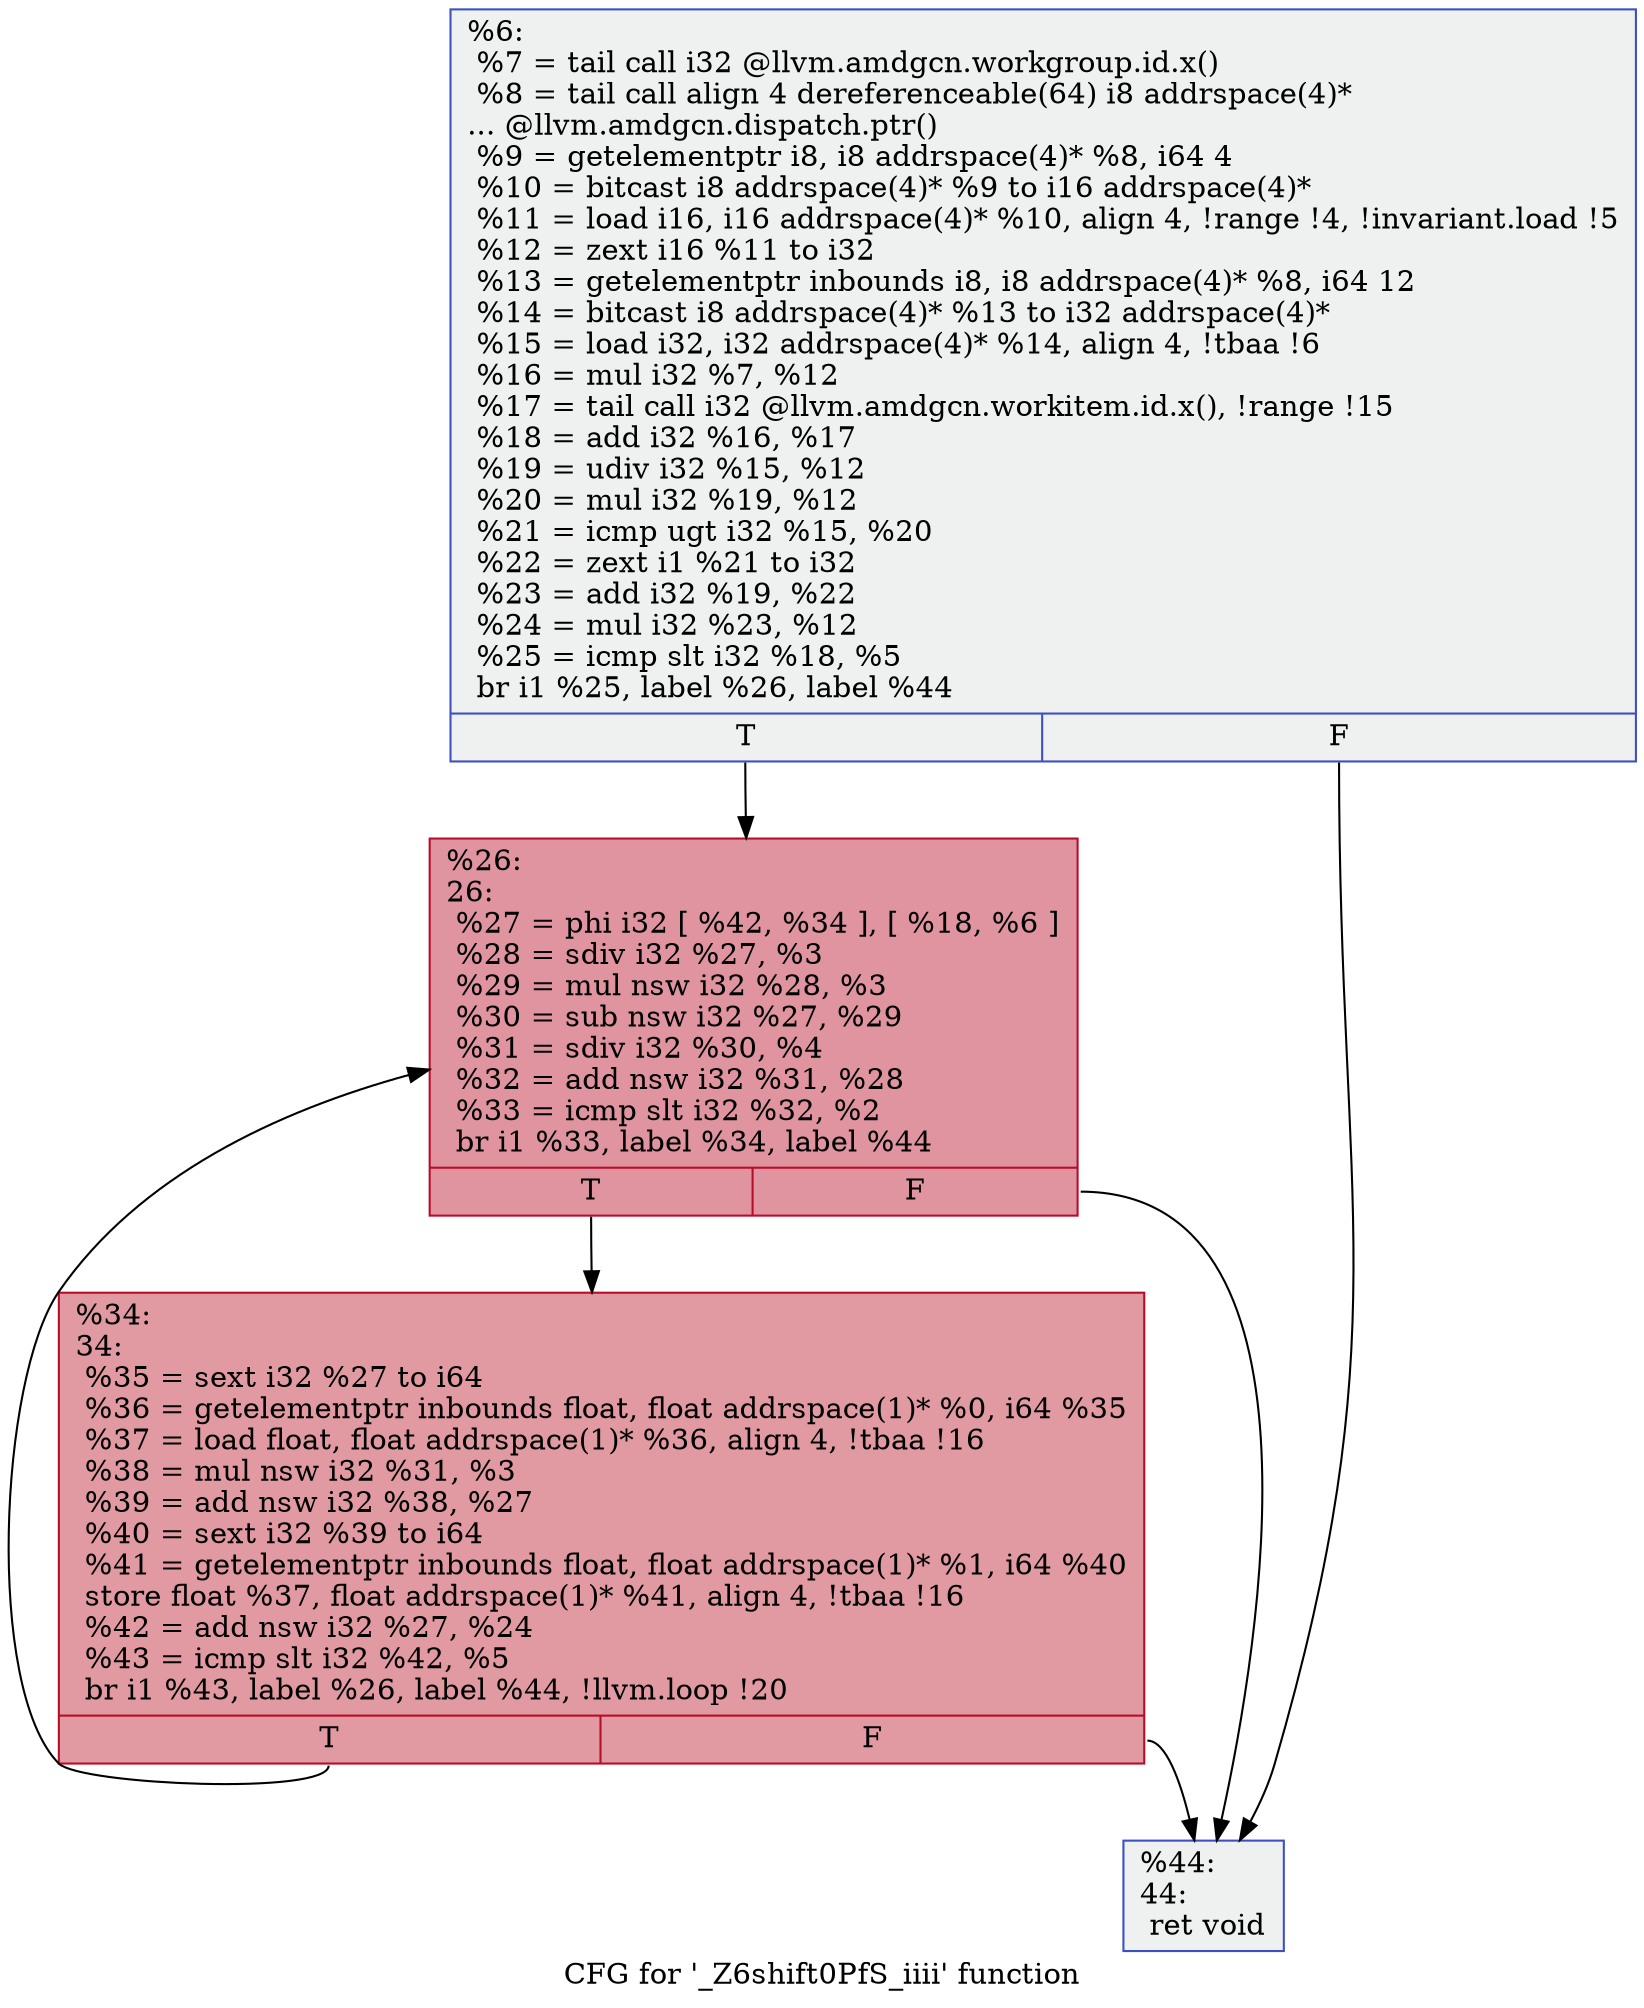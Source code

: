 digraph "CFG for '_Z6shift0PfS_iiii' function" {
	label="CFG for '_Z6shift0PfS_iiii' function";

	Node0x5fe65b0 [shape=record,color="#3d50c3ff", style=filled, fillcolor="#dbdcde70",label="{%6:\l  %7 = tail call i32 @llvm.amdgcn.workgroup.id.x()\l  %8 = tail call align 4 dereferenceable(64) i8 addrspace(4)*\l... @llvm.amdgcn.dispatch.ptr()\l  %9 = getelementptr i8, i8 addrspace(4)* %8, i64 4\l  %10 = bitcast i8 addrspace(4)* %9 to i16 addrspace(4)*\l  %11 = load i16, i16 addrspace(4)* %10, align 4, !range !4, !invariant.load !5\l  %12 = zext i16 %11 to i32\l  %13 = getelementptr inbounds i8, i8 addrspace(4)* %8, i64 12\l  %14 = bitcast i8 addrspace(4)* %13 to i32 addrspace(4)*\l  %15 = load i32, i32 addrspace(4)* %14, align 4, !tbaa !6\l  %16 = mul i32 %7, %12\l  %17 = tail call i32 @llvm.amdgcn.workitem.id.x(), !range !15\l  %18 = add i32 %16, %17\l  %19 = udiv i32 %15, %12\l  %20 = mul i32 %19, %12\l  %21 = icmp ugt i32 %15, %20\l  %22 = zext i1 %21 to i32\l  %23 = add i32 %19, %22\l  %24 = mul i32 %23, %12\l  %25 = icmp slt i32 %18, %5\l  br i1 %25, label %26, label %44\l|{<s0>T|<s1>F}}"];
	Node0x5fe65b0:s0 -> Node0x5fe8b40;
	Node0x5fe65b0:s1 -> Node0x5fe8bd0;
	Node0x5fe8b40 [shape=record,color="#b70d28ff", style=filled, fillcolor="#b70d2870",label="{%26:\l26:                                               \l  %27 = phi i32 [ %42, %34 ], [ %18, %6 ]\l  %28 = sdiv i32 %27, %3\l  %29 = mul nsw i32 %28, %3\l  %30 = sub nsw i32 %27, %29\l  %31 = sdiv i32 %30, %4\l  %32 = add nsw i32 %31, %28\l  %33 = icmp slt i32 %32, %2\l  br i1 %33, label %34, label %44\l|{<s0>T|<s1>F}}"];
	Node0x5fe8b40:s0 -> Node0x5fe8d10;
	Node0x5fe8b40:s1 -> Node0x5fe8bd0;
	Node0x5fe8d10 [shape=record,color="#b70d28ff", style=filled, fillcolor="#bb1b2c70",label="{%34:\l34:                                               \l  %35 = sext i32 %27 to i64\l  %36 = getelementptr inbounds float, float addrspace(1)* %0, i64 %35\l  %37 = load float, float addrspace(1)* %36, align 4, !tbaa !16\l  %38 = mul nsw i32 %31, %3\l  %39 = add nsw i32 %38, %27\l  %40 = sext i32 %39 to i64\l  %41 = getelementptr inbounds float, float addrspace(1)* %1, i64 %40\l  store float %37, float addrspace(1)* %41, align 4, !tbaa !16\l  %42 = add nsw i32 %27, %24\l  %43 = icmp slt i32 %42, %5\l  br i1 %43, label %26, label %44, !llvm.loop !20\l|{<s0>T|<s1>F}}"];
	Node0x5fe8d10:s0 -> Node0x5fe8b40;
	Node0x5fe8d10:s1 -> Node0x5fe8bd0;
	Node0x5fe8bd0 [shape=record,color="#3d50c3ff", style=filled, fillcolor="#dbdcde70",label="{%44:\l44:                                               \l  ret void\l}"];
}
